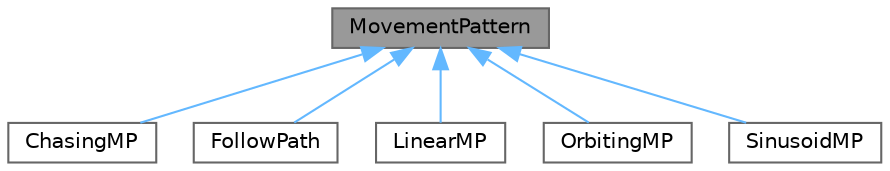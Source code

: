 digraph "MovementPattern"
{
 // LATEX_PDF_SIZE
  bgcolor="transparent";
  edge [fontname=Helvetica,fontsize=10,labelfontname=Helvetica,labelfontsize=10];
  node [fontname=Helvetica,fontsize=10,shape=box,height=0.2,width=0.4];
  Node1 [id="Node000001",label="MovementPattern",height=0.2,width=0.4,color="gray40", fillcolor="grey60", style="filled", fontcolor="black",tooltip="Defines calculations for the position of an entity in the next frame based on its properties."];
  Node1 -> Node2 [id="edge11_Node000001_Node000002",dir="back",color="steelblue1",style="solid",tooltip=" "];
  Node2 [id="Node000002",label="ChasingMP",height=0.2,width=0.4,color="gray40", fillcolor="white", style="filled",URL="$class_movement_patterns_1_1_chasing_m_p.html",tooltip="Entity chases a target for a set amount of time and then continues in a straight line."];
  Node1 -> Node3 [id="edge12_Node000001_Node000003",dir="back",color="steelblue1",style="solid",tooltip=" "];
  Node3 [id="Node000003",label="FollowPath",height=0.2,width=0.4,color="gray40", fillcolor="white", style="filled",URL="$class_movement_patterns_1_1_follow_path.html",tooltip="Utilizes PathCreator tool created by Sebastian Lague. Traces a path and moves along it."];
  Node1 -> Node4 [id="edge13_Node000001_Node000004",dir="back",color="steelblue1",style="solid",tooltip=" "];
  Node4 [id="Node000004",label="LinearMP",height=0.2,width=0.4,color="gray40", fillcolor="white", style="filled",URL="$class_movement_patterns_1_1_linear_m_p.html",tooltip="Moves along a straight line."];
  Node1 -> Node5 [id="edge14_Node000001_Node000005",dir="back",color="steelblue1",style="solid",tooltip=" "];
  Node5 [id="Node000005",label="OrbitingMP",height=0.2,width=0.4,color="gray40", fillcolor="white", style="filled",URL="$class_movement_patterns_1_1_orbiting_m_p.html",tooltip="Forms a circular orbit around targeted object."];
  Node1 -> Node6 [id="edge15_Node000001_Node000006",dir="back",color="steelblue1",style="solid",tooltip=" "];
  Node6 [id="Node000006",label="SinusoidMP",height=0.2,width=0.4,color="gray40", fillcolor="white", style="filled",URL="$class_movement_patterns_1_1_sinusoid_m_p.html",tooltip="Produces and follows a sine wave shaped path. The sine wave can be rotated by specifying the axis of ..."];
}
